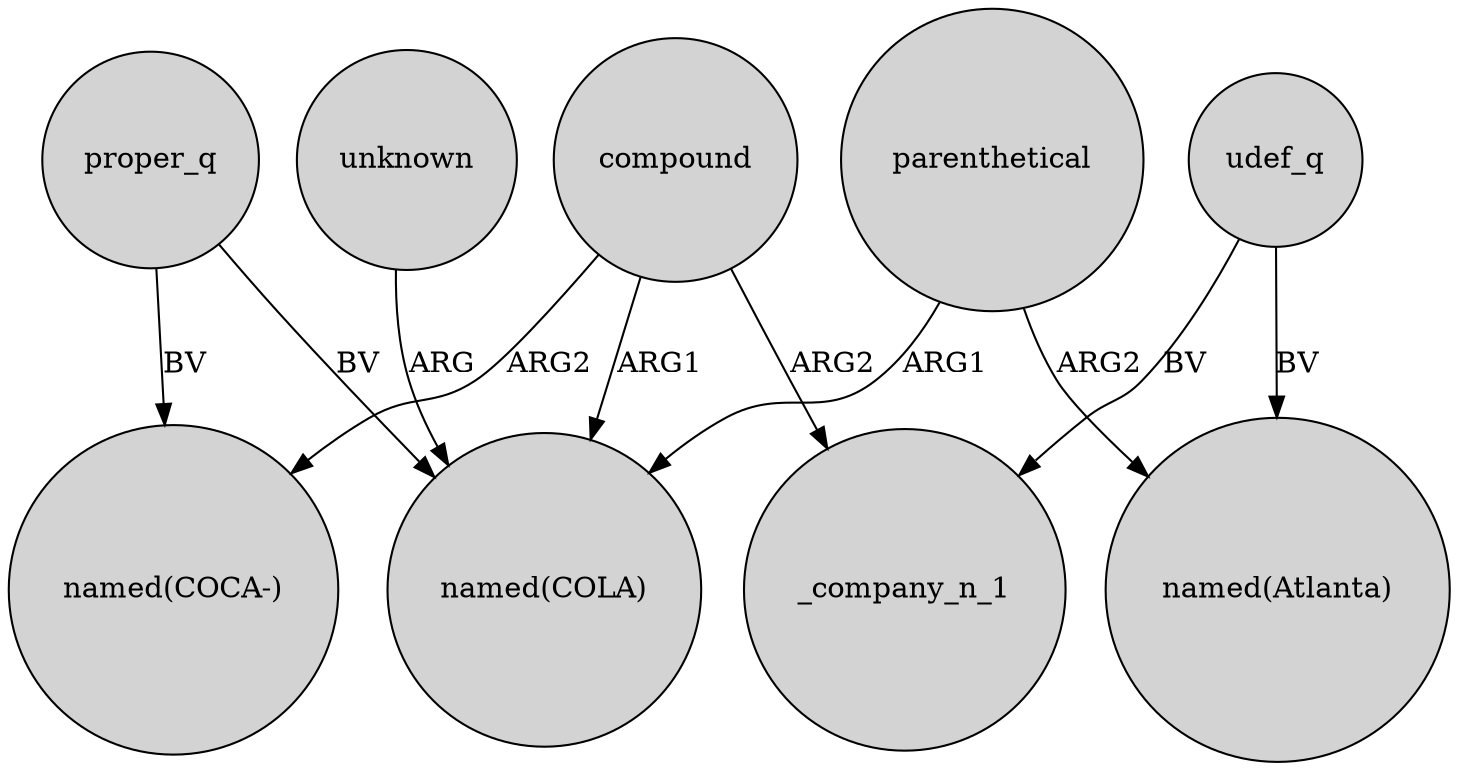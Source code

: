 digraph {
	node [shape=circle style=filled]
	proper_q -> "named(COLA)" [label=BV]
	parenthetical -> "named(Atlanta)" [label=ARG2]
	udef_q -> "named(Atlanta)" [label=BV]
	udef_q -> _company_n_1 [label=BV]
	compound -> "named(COCA-)" [label=ARG2]
	proper_q -> "named(COCA-)" [label=BV]
	unknown -> "named(COLA)" [label=ARG]
	parenthetical -> "named(COLA)" [label=ARG1]
	compound -> "named(COLA)" [label=ARG1]
	compound -> _company_n_1 [label=ARG2]
}
